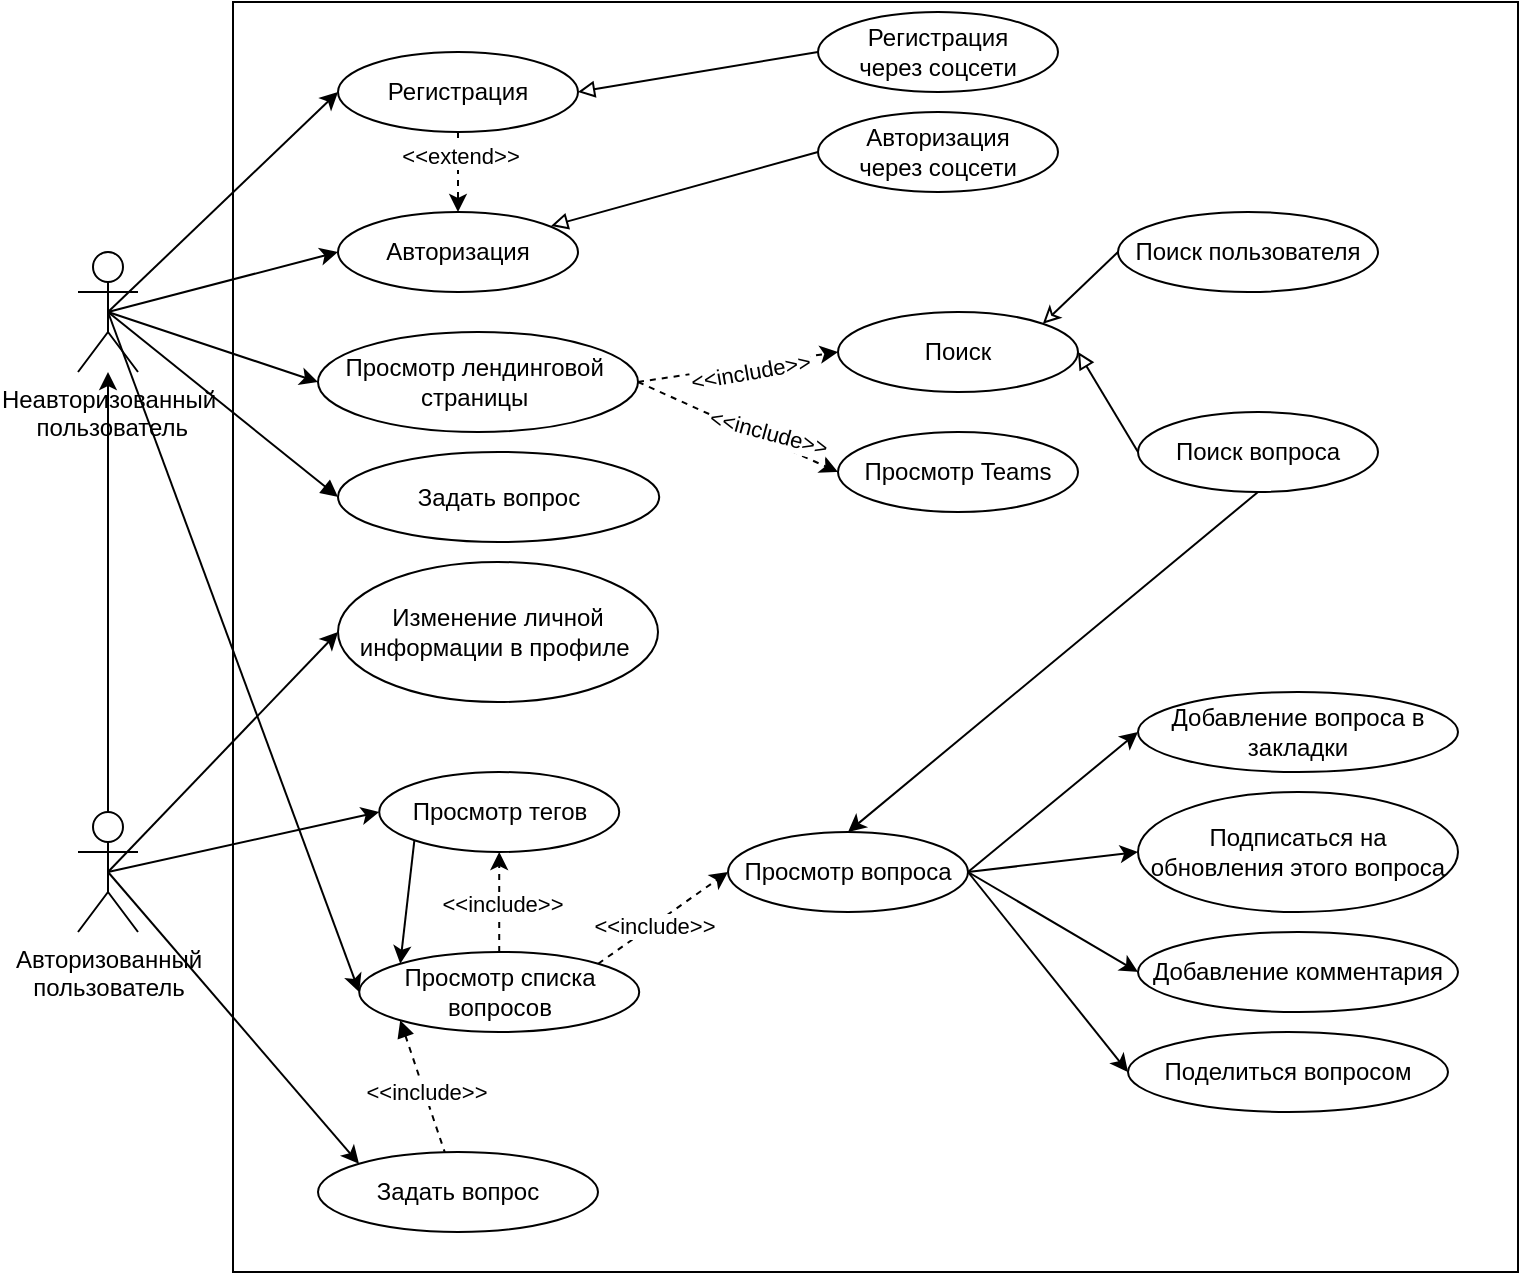 <mxfile version="14.4.3" type="device" pages="2"><diagram id="sjHFSZAq-qD-e2AMmJLt" name="stackoverflow"><mxGraphModel dx="946" dy="594" grid="1" gridSize="10" guides="1" tooltips="1" connect="1" arrows="1" fold="1" page="1" pageScale="1" pageWidth="827" pageHeight="1169" math="0" shadow="0"><root><mxCell id="0"/><mxCell id="1" parent="0"/><mxCell id="4POMTwVUu1c4IAqobImk-89" value="" style="rounded=0;whiteSpace=wrap;html=1;fontColor=#000000;" parent="1" vertex="1"><mxGeometry x="137.5" y="15" width="642.5" height="635" as="geometry"/></mxCell><mxCell id="4POMTwVUu1c4IAqobImk-11" style="rounded=0;orthogonalLoop=1;jettySize=auto;html=1;exitX=0.5;exitY=0.5;exitDx=0;exitDy=0;exitPerimeter=0;entryX=0;entryY=0.5;entryDx=0;entryDy=0;endArrow=classic;endFill=1;" parent="1" source="4POMTwVUu1c4IAqobImk-1" target="4POMTwVUu1c4IAqobImk-6" edge="1"><mxGeometry relative="1" as="geometry"/></mxCell><mxCell id="4POMTwVUu1c4IAqobImk-18" style="edgeStyle=none;rounded=0;orthogonalLoop=1;jettySize=auto;html=1;exitX=0.5;exitY=0.5;exitDx=0;exitDy=0;exitPerimeter=0;entryX=0;entryY=0.5;entryDx=0;entryDy=0;endArrow=classic;endFill=1;" parent="1" source="4POMTwVUu1c4IAqobImk-1" target="4POMTwVUu1c4IAqobImk-12" edge="1"><mxGeometry relative="1" as="geometry"/></mxCell><mxCell id="4POMTwVUu1c4IAqobImk-28" style="edgeStyle=none;rounded=0;orthogonalLoop=1;jettySize=auto;html=1;exitX=0.5;exitY=0.5;exitDx=0;exitDy=0;exitPerimeter=0;entryX=0;entryY=0.5;entryDx=0;entryDy=0;endArrow=classic;endFill=1;" parent="1" source="4POMTwVUu1c4IAqobImk-1" target="4POMTwVUu1c4IAqobImk-19" edge="1"><mxGeometry relative="1" as="geometry"/></mxCell><mxCell id="4POMTwVUu1c4IAqobImk-81" style="edgeStyle=none;rounded=0;orthogonalLoop=1;jettySize=auto;html=1;exitX=0.5;exitY=0.5;exitDx=0;exitDy=0;exitPerimeter=0;entryX=0;entryY=0.5;entryDx=0;entryDy=0;endArrow=block;endFill=1;fontColor=#000000;" parent="1" source="4POMTwVUu1c4IAqobImk-1" target="4POMTwVUu1c4IAqobImk-80" edge="1"><mxGeometry relative="1" as="geometry"/></mxCell><mxCell id="4POMTwVUu1c4IAqobImk-83" style="edgeStyle=none;rounded=0;orthogonalLoop=1;jettySize=auto;html=1;exitX=0.5;exitY=0.5;exitDx=0;exitDy=0;exitPerimeter=0;entryX=0;entryY=0.5;entryDx=0;entryDy=0;startArrow=none;startFill=0;endArrow=classic;endFill=1;fontColor=#000000;" parent="1" source="4POMTwVUu1c4IAqobImk-1" target="4POMTwVUu1c4IAqobImk-58" edge="1"><mxGeometry relative="1" as="geometry"/></mxCell><mxCell id="4POMTwVUu1c4IAqobImk-1" value="Неавторизованный&lt;br&gt;&amp;nbsp;пользователь" style="shape=umlActor;verticalLabelPosition=bottom;verticalAlign=top;html=1;outlineConnect=0;" parent="1" vertex="1"><mxGeometry x="60" y="140" width="30" height="60" as="geometry"/></mxCell><mxCell id="4POMTwVUu1c4IAqobImk-16" style="edgeStyle=none;rounded=0;orthogonalLoop=1;jettySize=auto;html=1;exitX=0.5;exitY=0;exitDx=0;exitDy=0;exitPerimeter=0;endArrow=classic;endFill=1;" parent="1" source="4POMTwVUu1c4IAqobImk-5" target="4POMTwVUu1c4IAqobImk-1" edge="1"><mxGeometry relative="1" as="geometry"/></mxCell><mxCell id="4POMTwVUu1c4IAqobImk-29" style="edgeStyle=none;rounded=0;orthogonalLoop=1;jettySize=auto;html=1;exitX=0.5;exitY=0.5;exitDx=0;exitDy=0;exitPerimeter=0;entryX=0;entryY=0.5;entryDx=0;entryDy=0;endArrow=classic;endFill=1;" parent="1" source="4POMTwVUu1c4IAqobImk-5" target="4POMTwVUu1c4IAqobImk-17" edge="1"><mxGeometry relative="1" as="geometry"/></mxCell><mxCell id="4POMTwVUu1c4IAqobImk-60" style="edgeStyle=none;rounded=0;orthogonalLoop=1;jettySize=auto;html=1;exitX=0.5;exitY=0.5;exitDx=0;exitDy=0;exitPerimeter=0;entryX=0;entryY=0.5;entryDx=0;entryDy=0;endArrow=classic;endFill=1;fontColor=#000000;" parent="1" source="4POMTwVUu1c4IAqobImk-5" target="4POMTwVUu1c4IAqobImk-59" edge="1"><mxGeometry relative="1" as="geometry"/></mxCell><mxCell id="4POMTwVUu1c4IAqobImk-87" style="edgeStyle=none;rounded=0;orthogonalLoop=1;jettySize=auto;html=1;exitX=0.5;exitY=0.5;exitDx=0;exitDy=0;exitPerimeter=0;entryX=0;entryY=0;entryDx=0;entryDy=0;startArrow=none;startFill=0;endArrow=classic;endFill=1;fontColor=#000000;" parent="1" source="4POMTwVUu1c4IAqobImk-5" target="4POMTwVUu1c4IAqobImk-84" edge="1"><mxGeometry relative="1" as="geometry"/></mxCell><mxCell id="4POMTwVUu1c4IAqobImk-5" value="Авторизованный&lt;br&gt;пользователь" style="shape=umlActor;verticalLabelPosition=bottom;verticalAlign=top;html=1;outlineConnect=0;" parent="1" vertex="1"><mxGeometry x="60" y="420" width="30" height="60" as="geometry"/></mxCell><mxCell id="4POMTwVUu1c4IAqobImk-76" style="edgeStyle=none;rounded=0;orthogonalLoop=1;jettySize=auto;html=1;exitX=0.5;exitY=1;exitDx=0;exitDy=0;dashed=1;endArrow=classic;endFill=1;fontColor=#000000;" parent="1" source="4POMTwVUu1c4IAqobImk-6" target="4POMTwVUu1c4IAqobImk-12" edge="1"><mxGeometry relative="1" as="geometry"/></mxCell><mxCell id="4POMTwVUu1c4IAqobImk-77" value="&amp;lt;&amp;lt;extend&amp;gt;&amp;gt;" style="edgeLabel;html=1;align=center;verticalAlign=middle;resizable=0;points=[];fontColor=#000000;" parent="4POMTwVUu1c4IAqobImk-76" vertex="1" connectable="0"><mxGeometry x="-0.4" y="1" relative="1" as="geometry"><mxPoint as="offset"/></mxGeometry></mxCell><mxCell id="4POMTwVUu1c4IAqobImk-6" value="Регистрация" style="ellipse;whiteSpace=wrap;html=1;" parent="1" vertex="1"><mxGeometry x="190" y="40" width="120" height="40" as="geometry"/></mxCell><mxCell id="4POMTwVUu1c4IAqobImk-7" value="Регистрация&lt;br&gt;через соцсети" style="ellipse;whiteSpace=wrap;html=1;" parent="1" vertex="1"><mxGeometry x="430" y="20" width="120" height="40" as="geometry"/></mxCell><mxCell id="4POMTwVUu1c4IAqobImk-9" value="" style="endArrow=block;html=1;exitX=0;exitY=0.5;exitDx=0;exitDy=0;entryX=1;entryY=0.5;entryDx=0;entryDy=0;endFill=0;" parent="1" source="4POMTwVUu1c4IAqobImk-7" target="4POMTwVUu1c4IAqobImk-6" edge="1"><mxGeometry width="50" height="50" relative="1" as="geometry"><mxPoint x="210" y="190" as="sourcePoint"/><mxPoint x="260" y="140" as="targetPoint"/></mxGeometry></mxCell><mxCell id="4POMTwVUu1c4IAqobImk-12" value="Авторизация" style="ellipse;whiteSpace=wrap;html=1;" parent="1" vertex="1"><mxGeometry x="190" y="120" width="120" height="40" as="geometry"/></mxCell><mxCell id="4POMTwVUu1c4IAqobImk-17" value="Изменение личной информации в профиле&amp;nbsp;" style="ellipse;whiteSpace=wrap;html=1;" parent="1" vertex="1"><mxGeometry x="190" y="295" width="160" height="70" as="geometry"/></mxCell><mxCell id="4POMTwVUu1c4IAqobImk-19" value="Просмотр лендинговой&amp;nbsp; страницы&amp;nbsp;" style="ellipse;whiteSpace=wrap;html=1;" parent="1" vertex="1"><mxGeometry x="180" y="180" width="160" height="50" as="geometry"/></mxCell><mxCell id="4POMTwVUu1c4IAqobImk-21" value="Поиск" style="ellipse;whiteSpace=wrap;html=1;" parent="1" vertex="1"><mxGeometry x="440" y="170" width="120" height="40" as="geometry"/></mxCell><mxCell id="4POMTwVUu1c4IAqobImk-22" value="Просмотр Teams" style="ellipse;whiteSpace=wrap;html=1;" parent="1" vertex="1"><mxGeometry x="440" y="230" width="120" height="40" as="geometry"/></mxCell><mxCell id="4POMTwVUu1c4IAqobImk-23" value="" style="endArrow=classic;html=1;exitX=1;exitY=0.5;exitDx=0;exitDy=0;entryX=0;entryY=0.5;entryDx=0;entryDy=0;dashed=1;" parent="1" source="4POMTwVUu1c4IAqobImk-19" target="4POMTwVUu1c4IAqobImk-21" edge="1"><mxGeometry width="50" height="50" relative="1" as="geometry"><mxPoint x="450.0" y="140" as="sourcePoint"/><mxPoint x="320.0" y="150" as="targetPoint"/></mxGeometry></mxCell><mxCell id="4POMTwVUu1c4IAqobImk-24" value="&amp;lt;&amp;lt;include&amp;gt;&amp;gt;" style="edgeLabel;html=1;align=center;verticalAlign=middle;resizable=0;points=[];rotation=-10;" parent="4POMTwVUu1c4IAqobImk-23" vertex="1" connectable="0"><mxGeometry x="0.241" y="-1" relative="1" as="geometry"><mxPoint x="-6.67" y="3.28" as="offset"/></mxGeometry></mxCell><mxCell id="4POMTwVUu1c4IAqobImk-26" value="" style="endArrow=classic;html=1;exitX=1;exitY=0.5;exitDx=0;exitDy=0;entryX=0;entryY=0.5;entryDx=0;entryDy=0;dashed=1;" parent="1" source="4POMTwVUu1c4IAqobImk-19" target="4POMTwVUu1c4IAqobImk-22" edge="1"><mxGeometry width="50" height="50" relative="1" as="geometry"><mxPoint x="350" y="215" as="sourcePoint"/><mxPoint x="490.0" y="200" as="targetPoint"/></mxGeometry></mxCell><mxCell id="4POMTwVUu1c4IAqobImk-27" value="&amp;lt;&amp;lt;include&amp;gt;&amp;gt;" style="edgeLabel;html=1;align=center;verticalAlign=middle;resizable=0;points=[];rotation=15;" parent="4POMTwVUu1c4IAqobImk-26" vertex="1" connectable="0"><mxGeometry x="0.241" y="-1" relative="1" as="geometry"><mxPoint x="2.94" y="-4.03" as="offset"/></mxGeometry></mxCell><mxCell id="4POMTwVUu1c4IAqobImk-39" style="edgeStyle=none;rounded=0;orthogonalLoop=1;jettySize=auto;html=1;entryX=0;entryY=0.5;entryDx=0;entryDy=0;endArrow=none;endFill=0;startArrow=block;startFill=0;exitX=1;exitY=0.5;exitDx=0;exitDy=0;" parent="1" source="4POMTwVUu1c4IAqobImk-21" target="4POMTwVUu1c4IAqobImk-36" edge="1"><mxGeometry relative="1" as="geometry"/></mxCell><mxCell id="J-CWVcGuPWgBzy9MHYu1-3" style="edgeStyle=none;rounded=0;orthogonalLoop=1;jettySize=auto;html=1;exitX=0.5;exitY=1;exitDx=0;exitDy=0;entryX=0.5;entryY=0;entryDx=0;entryDy=0;" parent="1" source="4POMTwVUu1c4IAqobImk-36" target="4POMTwVUu1c4IAqobImk-64" edge="1"><mxGeometry relative="1" as="geometry"/></mxCell><mxCell id="4POMTwVUu1c4IAqobImk-36" value="Поиск вопроса" style="ellipse;whiteSpace=wrap;html=1;" parent="1" vertex="1"><mxGeometry x="590" y="220" width="120" height="40" as="geometry"/></mxCell><mxCell id="4POMTwVUu1c4IAqobImk-62" style="edgeStyle=none;rounded=0;orthogonalLoop=1;jettySize=auto;html=1;exitX=0.5;exitY=0;exitDx=0;exitDy=0;entryX=0.5;entryY=1;entryDx=0;entryDy=0;endArrow=classic;endFill=1;fontColor=#000000;dashed=1;" parent="1" source="4POMTwVUu1c4IAqobImk-58" target="4POMTwVUu1c4IAqobImk-59" edge="1"><mxGeometry relative="1" as="geometry"/></mxCell><mxCell id="4POMTwVUu1c4IAqobImk-63" value="&amp;lt;&amp;lt;include&amp;gt;&amp;gt;" style="edgeLabel;html=1;align=center;verticalAlign=middle;resizable=0;points=[];fontColor=#000000;" parent="4POMTwVUu1c4IAqobImk-62" vertex="1" connectable="0"><mxGeometry x="-0.025" y="-1" relative="1" as="geometry"><mxPoint as="offset"/></mxGeometry></mxCell><mxCell id="4POMTwVUu1c4IAqobImk-66" style="edgeStyle=none;rounded=0;orthogonalLoop=1;jettySize=auto;html=1;exitX=1;exitY=0;exitDx=0;exitDy=0;entryX=0;entryY=0.5;entryDx=0;entryDy=0;dashed=1;endArrow=classic;endFill=1;fontColor=#000000;" parent="1" source="4POMTwVUu1c4IAqobImk-58" target="4POMTwVUu1c4IAqobImk-64" edge="1"><mxGeometry relative="1" as="geometry"><mxPoint x="395.0" y="360" as="targetPoint"/></mxGeometry></mxCell><mxCell id="4POMTwVUu1c4IAqobImk-67" value="&amp;lt;&amp;lt;include&amp;gt;&amp;gt;" style="edgeLabel;html=1;align=center;verticalAlign=middle;resizable=0;points=[];fontColor=#000000;" parent="4POMTwVUu1c4IAqobImk-66" vertex="1" connectable="0"><mxGeometry x="-0.131" y="-1" relative="1" as="geometry"><mxPoint x="-1" as="offset"/></mxGeometry></mxCell><mxCell id="4POMTwVUu1c4IAqobImk-85" style="edgeStyle=none;rounded=0;orthogonalLoop=1;jettySize=auto;html=1;exitX=0;exitY=1;exitDx=0;exitDy=0;startArrow=block;startFill=1;endArrow=none;endFill=0;fontColor=#000000;dashed=1;" parent="1" source="4POMTwVUu1c4IAqobImk-58" target="4POMTwVUu1c4IAqobImk-84" edge="1"><mxGeometry relative="1" as="geometry"/></mxCell><mxCell id="4POMTwVUu1c4IAqobImk-86" value="&amp;lt;&amp;lt;include&amp;gt;&amp;gt;" style="edgeLabel;html=1;align=center;verticalAlign=middle;resizable=0;points=[];fontColor=#000000;" parent="4POMTwVUu1c4IAqobImk-85" vertex="1" connectable="0"><mxGeometry x="0.095" relative="1" as="geometry"><mxPoint as="offset"/></mxGeometry></mxCell><mxCell id="4POMTwVUu1c4IAqobImk-58" value="Просмотр списка вопросов" style="ellipse;whiteSpace=wrap;html=1;" parent="1" vertex="1"><mxGeometry x="200.61" y="490" width="140" height="40" as="geometry"/></mxCell><mxCell id="4POMTwVUu1c4IAqobImk-79" style="edgeStyle=none;rounded=0;orthogonalLoop=1;jettySize=auto;html=1;exitX=0;exitY=1;exitDx=0;exitDy=0;entryX=0;entryY=0;entryDx=0;entryDy=0;endArrow=classic;endFill=1;fontColor=#000000;" parent="1" source="4POMTwVUu1c4IAqobImk-59" target="4POMTwVUu1c4IAqobImk-58" edge="1"><mxGeometry relative="1" as="geometry"/></mxCell><mxCell id="4POMTwVUu1c4IAqobImk-59" value="Просмотр тегов" style="ellipse;whiteSpace=wrap;html=1;" parent="1" vertex="1"><mxGeometry x="210.61" y="400" width="120" height="40" as="geometry"/></mxCell><mxCell id="4POMTwVUu1c4IAqobImk-73" style="edgeStyle=none;rounded=0;orthogonalLoop=1;jettySize=auto;html=1;exitX=1;exitY=0.5;exitDx=0;exitDy=0;entryX=0;entryY=0.5;entryDx=0;entryDy=0;endArrow=classic;endFill=1;fontColor=#000000;" parent="1" source="4POMTwVUu1c4IAqobImk-64" target="4POMTwVUu1c4IAqobImk-69" edge="1"><mxGeometry relative="1" as="geometry"/></mxCell><mxCell id="4POMTwVUu1c4IAqobImk-74" style="edgeStyle=none;rounded=0;orthogonalLoop=1;jettySize=auto;html=1;exitX=1;exitY=0.5;exitDx=0;exitDy=0;entryX=0;entryY=0.5;entryDx=0;entryDy=0;endArrow=classic;endFill=1;fontColor=#000000;" parent="1" source="4POMTwVUu1c4IAqobImk-64" target="4POMTwVUu1c4IAqobImk-70" edge="1"><mxGeometry relative="1" as="geometry"/></mxCell><mxCell id="4POMTwVUu1c4IAqobImk-75" style="edgeStyle=none;rounded=0;orthogonalLoop=1;jettySize=auto;html=1;exitX=1;exitY=0.5;exitDx=0;exitDy=0;entryX=0;entryY=0.5;entryDx=0;entryDy=0;endArrow=classic;endFill=1;fontColor=#000000;" parent="1" source="4POMTwVUu1c4IAqobImk-64" target="4POMTwVUu1c4IAqobImk-72" edge="1"><mxGeometry relative="1" as="geometry"/></mxCell><mxCell id="J-CWVcGuPWgBzy9MHYu1-2" style="rounded=0;orthogonalLoop=1;jettySize=auto;html=1;exitX=1;exitY=0.5;exitDx=0;exitDy=0;entryX=0;entryY=0.5;entryDx=0;entryDy=0;" parent="1" source="4POMTwVUu1c4IAqobImk-64" target="J-CWVcGuPWgBzy9MHYu1-1" edge="1"><mxGeometry relative="1" as="geometry"/></mxCell><mxCell id="4POMTwVUu1c4IAqobImk-64" value="Просмотр вопроса" style="ellipse;whiteSpace=wrap;html=1;" parent="1" vertex="1"><mxGeometry x="385" y="430" width="120" height="40" as="geometry"/></mxCell><mxCell id="4POMTwVUu1c4IAqobImk-69" value="Добавление вопроса в закладки" style="ellipse;whiteSpace=wrap;html=1;" parent="1" vertex="1"><mxGeometry x="590" y="360" width="160" height="40" as="geometry"/></mxCell><mxCell id="4POMTwVUu1c4IAqobImk-70" value="Подписаться на обновления этого вопроса" style="ellipse;whiteSpace=wrap;html=1;" parent="1" vertex="1"><mxGeometry x="590" y="410" width="160" height="60" as="geometry"/></mxCell><mxCell id="4POMTwVUu1c4IAqobImk-72" value="Добавление комментария" style="ellipse;whiteSpace=wrap;html=1;" parent="1" vertex="1"><mxGeometry x="590" y="480" width="160" height="40" as="geometry"/></mxCell><mxCell id="4POMTwVUu1c4IAqobImk-80" value="Задать вопрос" style="ellipse;whiteSpace=wrap;html=1;" parent="1" vertex="1"><mxGeometry x="190" y="240" width="160.61" height="45" as="geometry"/></mxCell><mxCell id="4POMTwVUu1c4IAqobImk-84" value="Задать вопрос" style="ellipse;whiteSpace=wrap;html=1;" parent="1" vertex="1"><mxGeometry x="180" y="590" width="140" height="40" as="geometry"/></mxCell><mxCell id="kNwSGlWI6EoEnuLgUwLV-2" style="rounded=0;orthogonalLoop=1;jettySize=auto;html=1;exitX=0;exitY=0.5;exitDx=0;exitDy=0;entryX=0.888;entryY=0.174;entryDx=0;entryDy=0;entryPerimeter=0;startArrow=none;startFill=0;endArrow=block;endFill=0;" parent="1" source="kNwSGlWI6EoEnuLgUwLV-1" target="4POMTwVUu1c4IAqobImk-12" edge="1"><mxGeometry relative="1" as="geometry"/></mxCell><mxCell id="kNwSGlWI6EoEnuLgUwLV-1" value="Авторизация&lt;br&gt;через соцсети" style="ellipse;whiteSpace=wrap;html=1;" parent="1" vertex="1"><mxGeometry x="430" y="70" width="120" height="40" as="geometry"/></mxCell><mxCell id="kNwSGlWI6EoEnuLgUwLV-5" style="edgeStyle=none;rounded=0;orthogonalLoop=1;jettySize=auto;html=1;exitX=0;exitY=0.5;exitDx=0;exitDy=0;entryX=1;entryY=0;entryDx=0;entryDy=0;startArrow=none;startFill=0;endArrow=classic;endFill=0;" parent="1" source="kNwSGlWI6EoEnuLgUwLV-4" target="4POMTwVUu1c4IAqobImk-21" edge="1"><mxGeometry relative="1" as="geometry"/></mxCell><mxCell id="kNwSGlWI6EoEnuLgUwLV-4" value="Поиск пользователя" style="ellipse;whiteSpace=wrap;html=1;" parent="1" vertex="1"><mxGeometry x="580" y="120" width="130" height="40" as="geometry"/></mxCell><mxCell id="J-CWVcGuPWgBzy9MHYu1-1" value="Поделиться вопросом" style="ellipse;whiteSpace=wrap;html=1;" parent="1" vertex="1"><mxGeometry x="585" y="530" width="160" height="40" as="geometry"/></mxCell></root></mxGraphModel></diagram><diagram name="booking" id="FFCg5jETaVW25En7gltQ"><mxGraphModel dx="720" dy="585" grid="1" gridSize="10" guides="1" tooltips="1" connect="1" arrows="1" fold="1" page="1" pageScale="1" pageWidth="827" pageHeight="1169" math="0" shadow="0"><root><mxCell id="xoJYTR2tFOuBfvwNBBHp-0"/><mxCell id="xoJYTR2tFOuBfvwNBBHp-1" parent="xoJYTR2tFOuBfvwNBBHp-0"/><mxCell id="xoJYTR2tFOuBfvwNBBHp-91" value="" style="rounded=0;whiteSpace=wrap;html=1;" parent="xoJYTR2tFOuBfvwNBBHp-1" vertex="1"><mxGeometry x="170" y="30" width="800" height="520" as="geometry"/></mxCell><mxCell id="xoJYTR2tFOuBfvwNBBHp-3" style="rounded=0;orthogonalLoop=1;jettySize=auto;html=1;exitX=0.5;exitY=0.5;exitDx=0;exitDy=0;exitPerimeter=0;entryX=0;entryY=0.5;entryDx=0;entryDy=0;endArrow=classic;endFill=1;" parent="xoJYTR2tFOuBfvwNBBHp-1" source="xoJYTR2tFOuBfvwNBBHp-8" target="xoJYTR2tFOuBfvwNBBHp-16" edge="1"><mxGeometry relative="1" as="geometry"/></mxCell><mxCell id="xoJYTR2tFOuBfvwNBBHp-4" style="edgeStyle=none;rounded=0;orthogonalLoop=1;jettySize=auto;html=1;exitX=0.5;exitY=0.5;exitDx=0;exitDy=0;exitPerimeter=0;entryX=0;entryY=0.5;entryDx=0;entryDy=0;endArrow=classic;endFill=1;" parent="xoJYTR2tFOuBfvwNBBHp-1" source="xoJYTR2tFOuBfvwNBBHp-8" target="xoJYTR2tFOuBfvwNBBHp-20" edge="1"><mxGeometry relative="1" as="geometry"/></mxCell><mxCell id="xoJYTR2tFOuBfvwNBBHp-5" style="edgeStyle=none;rounded=0;orthogonalLoop=1;jettySize=auto;html=1;exitX=0.5;exitY=0.5;exitDx=0;exitDy=0;exitPerimeter=0;entryX=0;entryY=0.5;entryDx=0;entryDy=0;endArrow=classic;endFill=1;" parent="xoJYTR2tFOuBfvwNBBHp-1" source="xoJYTR2tFOuBfvwNBBHp-8" target="xoJYTR2tFOuBfvwNBBHp-23" edge="1"><mxGeometry relative="1" as="geometry"/></mxCell><mxCell id="xoJYTR2tFOuBfvwNBBHp-8" value="Неавторизованный&lt;br&gt;&amp;nbsp;пользователь" style="shape=umlActor;verticalLabelPosition=bottom;verticalAlign=top;html=1;outlineConnect=0;" parent="xoJYTR2tFOuBfvwNBBHp-1" vertex="1"><mxGeometry x="60" y="140" width="30" height="60" as="geometry"/></mxCell><mxCell id="xoJYTR2tFOuBfvwNBBHp-9" style="edgeStyle=none;rounded=0;orthogonalLoop=1;jettySize=auto;html=1;exitX=0.5;exitY=0;exitDx=0;exitDy=0;exitPerimeter=0;endArrow=classic;endFill=1;" parent="xoJYTR2tFOuBfvwNBBHp-1" source="xoJYTR2tFOuBfvwNBBHp-13" target="xoJYTR2tFOuBfvwNBBHp-8" edge="1"><mxGeometry relative="1" as="geometry"/></mxCell><mxCell id="xoJYTR2tFOuBfvwNBBHp-10" style="edgeStyle=none;rounded=0;orthogonalLoop=1;jettySize=auto;html=1;exitX=0.5;exitY=0.5;exitDx=0;exitDy=0;exitPerimeter=0;entryX=0;entryY=0.5;entryDx=0;entryDy=0;endArrow=classic;endFill=1;" parent="xoJYTR2tFOuBfvwNBBHp-1" source="xoJYTR2tFOuBfvwNBBHp-13" target="xoJYTR2tFOuBfvwNBBHp-22" edge="1"><mxGeometry relative="1" as="geometry"/></mxCell><mxCell id="xoJYTR2tFOuBfvwNBBHp-11" style="edgeStyle=none;rounded=0;orthogonalLoop=1;jettySize=auto;html=1;exitX=0.5;exitY=0.5;exitDx=0;exitDy=0;exitPerimeter=0;entryX=0;entryY=0.5;entryDx=0;entryDy=0;endArrow=classic;endFill=1;fontColor=#000000;" parent="xoJYTR2tFOuBfvwNBBHp-1" source="xoJYTR2tFOuBfvwNBBHp-13" target="xoJYTR2tFOuBfvwNBBHp-50" edge="1"><mxGeometry relative="1" as="geometry"/></mxCell><mxCell id="xoJYTR2tFOuBfvwNBBHp-13" value="Авторизованный&lt;br&gt;пользователь" style="shape=umlActor;verticalLabelPosition=bottom;verticalAlign=top;html=1;outlineConnect=0;" parent="xoJYTR2tFOuBfvwNBBHp-1" vertex="1"><mxGeometry x="60" y="420" width="30" height="60" as="geometry"/></mxCell><mxCell id="xoJYTR2tFOuBfvwNBBHp-14" style="edgeStyle=none;rounded=0;orthogonalLoop=1;jettySize=auto;html=1;exitX=0.5;exitY=1;exitDx=0;exitDy=0;dashed=1;endArrow=classic;endFill=1;fontColor=#000000;" parent="xoJYTR2tFOuBfvwNBBHp-1" source="xoJYTR2tFOuBfvwNBBHp-16" target="xoJYTR2tFOuBfvwNBBHp-20" edge="1"><mxGeometry relative="1" as="geometry"/></mxCell><mxCell id="xoJYTR2tFOuBfvwNBBHp-15" value="&amp;lt;&amp;lt;extend&amp;gt;&amp;gt;" style="edgeLabel;html=1;align=center;verticalAlign=middle;resizable=0;points=[];fontColor=#000000;" parent="xoJYTR2tFOuBfvwNBBHp-14" vertex="1" connectable="0"><mxGeometry x="-0.4" y="1" relative="1" as="geometry"><mxPoint as="offset"/></mxGeometry></mxCell><mxCell id="xoJYTR2tFOuBfvwNBBHp-16" value="Регистрация" style="ellipse;whiteSpace=wrap;html=1;" parent="xoJYTR2tFOuBfvwNBBHp-1" vertex="1"><mxGeometry x="190" y="90" width="120" height="40" as="geometry"/></mxCell><mxCell id="xoJYTR2tFOuBfvwNBBHp-17" value="Регистрация&lt;br&gt;через соцсети" style="ellipse;whiteSpace=wrap;html=1;" parent="xoJYTR2tFOuBfvwNBBHp-1" vertex="1"><mxGeometry x="430" y="60" width="120" height="40" as="geometry"/></mxCell><mxCell id="xoJYTR2tFOuBfvwNBBHp-18" value="" style="endArrow=block;html=1;exitX=0;exitY=0.5;exitDx=0;exitDy=0;entryX=1;entryY=0.5;entryDx=0;entryDy=0;endFill=0;" parent="xoJYTR2tFOuBfvwNBBHp-1" source="xoJYTR2tFOuBfvwNBBHp-17" target="xoJYTR2tFOuBfvwNBBHp-16" edge="1"><mxGeometry width="50" height="50" relative="1" as="geometry"><mxPoint x="210" y="240" as="sourcePoint"/><mxPoint x="260" y="190" as="targetPoint"/></mxGeometry></mxCell><mxCell id="xoJYTR2tFOuBfvwNBBHp-19" style="edgeStyle=none;rounded=0;orthogonalLoop=1;jettySize=auto;html=1;exitX=1;exitY=0.5;exitDx=0;exitDy=0;endArrow=none;endFill=0;fontColor=#000000;" parent="xoJYTR2tFOuBfvwNBBHp-1" source="xoJYTR2tFOuBfvwNBBHp-20" target="xoJYTR2tFOuBfvwNBBHp-21" edge="1"><mxGeometry relative="1" as="geometry"/></mxCell><mxCell id="xoJYTR2tFOuBfvwNBBHp-20" value="Авторизация" style="ellipse;whiteSpace=wrap;html=1;" parent="xoJYTR2tFOuBfvwNBBHp-1" vertex="1"><mxGeometry x="190" y="170" width="120" height="40" as="geometry"/></mxCell><mxCell id="xoJYTR2tFOuBfvwNBBHp-21" value="Восстановление пароля" style="ellipse;whiteSpace=wrap;html=1;" parent="xoJYTR2tFOuBfvwNBBHp-1" vertex="1"><mxGeometry x="440" y="160" width="120" height="40" as="geometry"/></mxCell><mxCell id="xoJYTR2tFOuBfvwNBBHp-22" value="Изменение личной информации в профиле&amp;nbsp;" style="ellipse;whiteSpace=wrap;html=1;" parent="xoJYTR2tFOuBfvwNBBHp-1" vertex="1"><mxGeometry x="190" y="370" width="160" height="70" as="geometry"/></mxCell><mxCell id="xoJYTR2tFOuBfvwNBBHp-69" style="edgeStyle=none;rounded=0;orthogonalLoop=1;jettySize=auto;html=1;exitX=1;exitY=0.5;exitDx=0;exitDy=0;entryX=0;entryY=0;entryDx=0;entryDy=0;startArrow=none;startFill=0;endArrow=classic;endFill=1;" parent="xoJYTR2tFOuBfvwNBBHp-1" source="xoJYTR2tFOuBfvwNBBHp-23" target="xoJYTR2tFOuBfvwNBBHp-68" edge="1"><mxGeometry relative="1" as="geometry"/></mxCell><mxCell id="xoJYTR2tFOuBfvwNBBHp-71" style="edgeStyle=none;rounded=0;orthogonalLoop=1;jettySize=auto;html=1;exitX=1;exitY=0.5;exitDx=0;exitDy=0;entryX=0;entryY=0;entryDx=0;entryDy=0;startArrow=none;startFill=0;endArrow=classic;endFill=1;" parent="xoJYTR2tFOuBfvwNBBHp-1" source="xoJYTR2tFOuBfvwNBBHp-23" target="xoJYTR2tFOuBfvwNBBHp-70" edge="1"><mxGeometry relative="1" as="geometry"/></mxCell><mxCell id="xoJYTR2tFOuBfvwNBBHp-23" value="Просмотр основной страницы" style="ellipse;whiteSpace=wrap;html=1;" parent="xoJYTR2tFOuBfvwNBBHp-1" vertex="1"><mxGeometry x="180" y="230" width="160" height="50" as="geometry"/></mxCell><mxCell id="xoJYTR2tFOuBfvwNBBHp-76" style="edgeStyle=none;rounded=0;orthogonalLoop=1;jettySize=auto;html=1;exitX=1;exitY=0.5;exitDx=0;exitDy=0;entryX=0;entryY=0.5;entryDx=0;entryDy=0;startArrow=none;startFill=0;endArrow=classic;endFill=1;" parent="xoJYTR2tFOuBfvwNBBHp-1" source="xoJYTR2tFOuBfvwNBBHp-24" target="xoJYTR2tFOuBfvwNBBHp-75" edge="1"><mxGeometry relative="1" as="geometry"/></mxCell><mxCell id="xoJYTR2tFOuBfvwNBBHp-24" value="Поиск жилья" style="ellipse;whiteSpace=wrap;html=1;" parent="xoJYTR2tFOuBfvwNBBHp-1" vertex="1"><mxGeometry x="440" y="220" width="120" height="40" as="geometry"/></mxCell><mxCell id="xoJYTR2tFOuBfvwNBBHp-26" value="" style="endArrow=classic;html=1;exitX=1;exitY=0.5;exitDx=0;exitDy=0;entryX=0;entryY=0.5;entryDx=0;entryDy=0;" parent="xoJYTR2tFOuBfvwNBBHp-1" source="xoJYTR2tFOuBfvwNBBHp-23" target="xoJYTR2tFOuBfvwNBBHp-24" edge="1"><mxGeometry width="50" height="50" relative="1" as="geometry"><mxPoint x="450.0" y="190" as="sourcePoint"/><mxPoint x="320.0" y="200" as="targetPoint"/></mxGeometry></mxCell><mxCell id="xoJYTR2tFOuBfvwNBBHp-28" value="" style="endArrow=classic;html=1;exitX=1;exitY=0.5;exitDx=0;exitDy=0;entryX=0;entryY=0.5;entryDx=0;entryDy=0;" parent="xoJYTR2tFOuBfvwNBBHp-1" source="xoJYTR2tFOuBfvwNBBHp-23" edge="1"><mxGeometry width="50" height="50" relative="1" as="geometry"><mxPoint x="350" y="265" as="sourcePoint"/><mxPoint x="440" y="300" as="targetPoint"/></mxGeometry></mxCell><mxCell id="xoJYTR2tFOuBfvwNBBHp-38" style="edgeStyle=none;rounded=0;orthogonalLoop=1;jettySize=auto;html=1;exitX=0;exitY=0.5;exitDx=0;exitDy=0;entryX=0.935;entryY=0.285;entryDx=0;entryDy=0;endArrow=block;endFill=0;fontColor=#FF0000;entryPerimeter=0;" parent="xoJYTR2tFOuBfvwNBBHp-1" source="xoJYTR2tFOuBfvwNBBHp-41" target="xoJYTR2tFOuBfvwNBBHp-24" edge="1"><mxGeometry relative="1" as="geometry"/></mxCell><mxCell id="xoJYTR2tFOuBfvwNBBHp-41" value="Просмотр по фильтрам" style="ellipse;whiteSpace=wrap;html=1;" parent="xoJYTR2tFOuBfvwNBBHp-1" vertex="1"><mxGeometry x="740" y="150" width="160" height="40" as="geometry"/></mxCell><mxCell id="xoJYTR2tFOuBfvwNBBHp-85" style="edgeStyle=none;rounded=0;orthogonalLoop=1;jettySize=auto;html=1;exitX=1;exitY=0.5;exitDx=0;exitDy=0;entryX=0;entryY=1;entryDx=0;entryDy=0;startArrow=none;startFill=0;endArrow=block;endFill=1;" parent="xoJYTR2tFOuBfvwNBBHp-1" source="xoJYTR2tFOuBfvwNBBHp-50" target="xoJYTR2tFOuBfvwNBBHp-84" edge="1"><mxGeometry relative="1" as="geometry"/></mxCell><mxCell id="xoJYTR2tFOuBfvwNBBHp-50" value="Просмотр избранного" style="ellipse;whiteSpace=wrap;html=1;" parent="xoJYTR2tFOuBfvwNBBHp-1" vertex="1"><mxGeometry x="210.61" y="450" width="120" height="40" as="geometry"/></mxCell><mxCell id="xoJYTR2tFOuBfvwNBBHp-60" style="rounded=0;orthogonalLoop=1;jettySize=auto;html=1;exitX=0;exitY=0.5;exitDx=0;exitDy=0;entryX=0.932;entryY=0.214;entryDx=0;entryDy=0;entryPerimeter=0;startArrow=none;startFill=0;endArrow=classic;endFill=0;" parent="xoJYTR2tFOuBfvwNBBHp-1" source="xoJYTR2tFOuBfvwNBBHp-61" target="xoJYTR2tFOuBfvwNBBHp-20" edge="1"><mxGeometry relative="1" as="geometry"/></mxCell><mxCell id="xoJYTR2tFOuBfvwNBBHp-61" value="Авторизация&lt;br&gt;через соцсети" style="ellipse;whiteSpace=wrap;html=1;" parent="xoJYTR2tFOuBfvwNBBHp-1" vertex="1"><mxGeometry x="463.75" y="110" width="120" height="40" as="geometry"/></mxCell><mxCell id="xoJYTR2tFOuBfvwNBBHp-66" style="edgeStyle=none;rounded=0;orthogonalLoop=1;jettySize=auto;html=1;exitX=0;exitY=0.5;exitDx=0;exitDy=0;entryX=1;entryY=0;entryDx=0;entryDy=0;startArrow=none;startFill=0;endArrow=classic;endFill=0;" parent="xoJYTR2tFOuBfvwNBBHp-1" source="xoJYTR2tFOuBfvwNBBHp-65" target="xoJYTR2tFOuBfvwNBBHp-20" edge="1"><mxGeometry relative="1" as="geometry"/></mxCell><mxCell id="xoJYTR2tFOuBfvwNBBHp-65" value="Авторизация&lt;br&gt;через ссылку на почте" style="ellipse;whiteSpace=wrap;html=1;" parent="xoJYTR2tFOuBfvwNBBHp-1" vertex="1"><mxGeometry x="330.61" y="100" width="120" height="40" as="geometry"/></mxCell><mxCell id="xoJYTR2tFOuBfvwNBBHp-67" value="Смена языка" style="ellipse;whiteSpace=wrap;html=1;" parent="xoJYTR2tFOuBfvwNBBHp-1" vertex="1"><mxGeometry x="440" y="270" width="120" height="40" as="geometry"/></mxCell><mxCell id="xoJYTR2tFOuBfvwNBBHp-68" value="Смена валюты" style="ellipse;whiteSpace=wrap;html=1;" parent="xoJYTR2tFOuBfvwNBBHp-1" vertex="1"><mxGeometry x="440" y="320" width="120" height="40" as="geometry"/></mxCell><mxCell id="xoJYTR2tFOuBfvwNBBHp-70" value="Просмотр автомобилей, вариантов досуга, авиабилеты" style="ellipse;whiteSpace=wrap;html=1;" parent="xoJYTR2tFOuBfvwNBBHp-1" vertex="1"><mxGeometry x="440" y="370" width="210" height="60" as="geometry"/></mxCell><mxCell id="xoJYTR2tFOuBfvwNBBHp-73" style="edgeStyle=none;rounded=0;orthogonalLoop=1;jettySize=auto;html=1;exitX=0;exitY=1;exitDx=0;exitDy=0;entryX=1;entryY=0;entryDx=0;entryDy=0;startArrow=none;startFill=0;endArrow=classic;endFill=1;dashed=1;" parent="xoJYTR2tFOuBfvwNBBHp-1" source="xoJYTR2tFOuBfvwNBBHp-72" target="xoJYTR2tFOuBfvwNBBHp-24" edge="1"><mxGeometry relative="1" as="geometry"/></mxCell><mxCell id="xoJYTR2tFOuBfvwNBBHp-74" value="&amp;lt;&amp;lt;include&amp;gt;&amp;gt;" style="edgeLabel;html=1;align=center;verticalAlign=middle;resizable=0;points=[];" parent="xoJYTR2tFOuBfvwNBBHp-73" vertex="1" connectable="0"><mxGeometry x="0.07" relative="1" as="geometry"><mxPoint as="offset"/></mxGeometry></mxCell><mxCell id="xoJYTR2tFOuBfvwNBBHp-72" value="Просмотр по карте" style="ellipse;whiteSpace=wrap;html=1;" parent="xoJYTR2tFOuBfvwNBBHp-1" vertex="1"><mxGeometry x="610" y="140" width="120" height="40" as="geometry"/></mxCell><mxCell id="xoJYTR2tFOuBfvwNBBHp-80" style="edgeStyle=none;rounded=0;orthogonalLoop=1;jettySize=auto;html=1;exitX=1;exitY=0.5;exitDx=0;exitDy=0;entryX=0;entryY=0.5;entryDx=0;entryDy=0;startArrow=none;startFill=0;endArrow=classic;endFill=1;" parent="xoJYTR2tFOuBfvwNBBHp-1" source="xoJYTR2tFOuBfvwNBBHp-75" target="xoJYTR2tFOuBfvwNBBHp-77" edge="1"><mxGeometry relative="1" as="geometry"/></mxCell><mxCell id="xoJYTR2tFOuBfvwNBBHp-81" style="edgeStyle=none;rounded=0;orthogonalLoop=1;jettySize=auto;html=1;exitX=1;exitY=0.5;exitDx=0;exitDy=0;entryX=0;entryY=0.5;entryDx=0;entryDy=0;startArrow=none;startFill=0;endArrow=classic;endFill=1;" parent="xoJYTR2tFOuBfvwNBBHp-1" source="xoJYTR2tFOuBfvwNBBHp-75" target="xoJYTR2tFOuBfvwNBBHp-78" edge="1"><mxGeometry relative="1" as="geometry"/></mxCell><mxCell id="xoJYTR2tFOuBfvwNBBHp-82" style="edgeStyle=none;rounded=0;orthogonalLoop=1;jettySize=auto;html=1;exitX=1;exitY=0.5;exitDx=0;exitDy=0;startArrow=none;startFill=0;endArrow=classic;endFill=1;entryX=0;entryY=0.5;entryDx=0;entryDy=0;" parent="xoJYTR2tFOuBfvwNBBHp-1" source="xoJYTR2tFOuBfvwNBBHp-75" target="xoJYTR2tFOuBfvwNBBHp-79" edge="1"><mxGeometry relative="1" as="geometry"><mxPoint x="843" y="320" as="targetPoint"/></mxGeometry></mxCell><mxCell id="xoJYTR2tFOuBfvwNBBHp-83" style="edgeStyle=none;rounded=0;orthogonalLoop=1;jettySize=auto;html=1;exitX=1;exitY=0.5;exitDx=0;exitDy=0;startArrow=none;startFill=0;endArrow=block;endFill=0;" parent="xoJYTR2tFOuBfvwNBBHp-1" source="xoJYTR2tFOuBfvwNBBHp-75" edge="1"><mxGeometry relative="1" as="geometry"><mxPoint x="830" y="390" as="targetPoint"/></mxGeometry></mxCell><mxCell id="xoJYTR2tFOuBfvwNBBHp-87" value="&amp;lt;&amp;lt;extend&amp;gt;&amp;gt;" style="edgeLabel;html=1;align=center;verticalAlign=middle;resizable=0;points=[];" parent="xoJYTR2tFOuBfvwNBBHp-83" vertex="1" connectable="0"><mxGeometry x="-0.004" y="4" relative="1" as="geometry"><mxPoint x="-1" as="offset"/></mxGeometry></mxCell><mxCell id="xoJYTR2tFOuBfvwNBBHp-75" value="Просмотр варианта" style="ellipse;whiteSpace=wrap;html=1;" parent="xoJYTR2tFOuBfvwNBBHp-1" vertex="1"><mxGeometry x="630" y="220" width="120" height="40" as="geometry"/></mxCell><mxCell id="xoJYTR2tFOuBfvwNBBHp-77" value="Забронировать" style="ellipse;whiteSpace=wrap;html=1;" parent="xoJYTR2tFOuBfvwNBBHp-1" vertex="1"><mxGeometry x="840" y="200" width="120" height="40" as="geometry"/></mxCell><mxCell id="xoJYTR2tFOuBfvwNBBHp-78" value="Просмотр вопросов" style="ellipse;whiteSpace=wrap;html=1;" parent="xoJYTR2tFOuBfvwNBBHp-1" vertex="1"><mxGeometry x="840" y="250" width="120" height="40" as="geometry"/></mxCell><mxCell id="xoJYTR2tFOuBfvwNBBHp-79" value="Просмотр отзывов" style="ellipse;whiteSpace=wrap;html=1;" parent="xoJYTR2tFOuBfvwNBBHp-1" vertex="1"><mxGeometry x="840" y="300" width="120" height="40" as="geometry"/></mxCell><mxCell id="xoJYTR2tFOuBfvwNBBHp-84" value="Добавить в избранное" style="ellipse;whiteSpace=wrap;html=1;" parent="xoJYTR2tFOuBfvwNBBHp-1" vertex="1"><mxGeometry x="830" y="370" width="120" height="50" as="geometry"/></mxCell></root></mxGraphModel></diagram></mxfile>